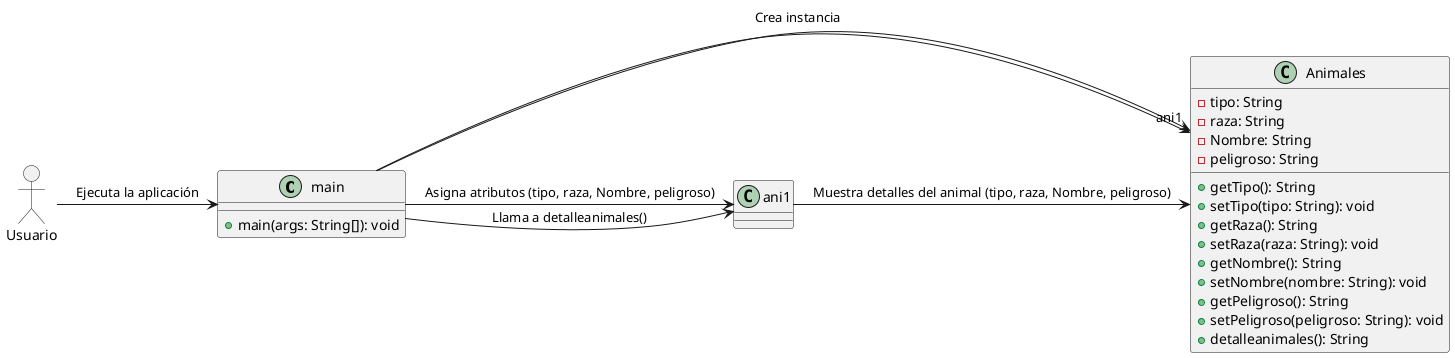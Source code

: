 @startuml
allowmixing

class main {
    +main(args: String[]): void
}

class Animales {
    -tipo: String
    -raza: String
    -Nombre: String
    -peligroso: String
    +getTipo(): String
    +setTipo(tipo: String): void
    +getRaza(): String
    +setRaza(raza: String): void
    +getNombre(): String
    +setNombre(nombre: String): void
    +getPeligroso(): String
    +setPeligroso(peligroso: String): void
    +detalleanimales(): String
}

actor Usuario

Usuario -> main: Ejecuta la aplicación
main -> Animales: Crea instancia "ani1"
main -> ani1: Asigna atributos (tipo, raza, Nombre, peligroso)
main -> ani1: Llama a detalleanimales()
ani1 -> Animales: Muestra detalles del animal (tipo, raza, Nombre, peligroso)

main --> Animales
@enduml